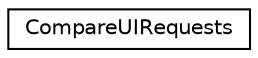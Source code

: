 digraph "Graphical Class Hierarchy"
{
 // LATEX_PDF_SIZE
  edge [fontname="Helvetica",fontsize="10",labelfontname="Helvetica",labelfontsize="10"];
  node [fontname="Helvetica",fontsize="10",shape=record];
  rankdir="LR";
  Node0 [label="CompareUIRequests",height=0.2,width=0.4,color="black", fillcolor="white", style="filled",URL="$structCompareUIRequests.html",tooltip=" "];
}
